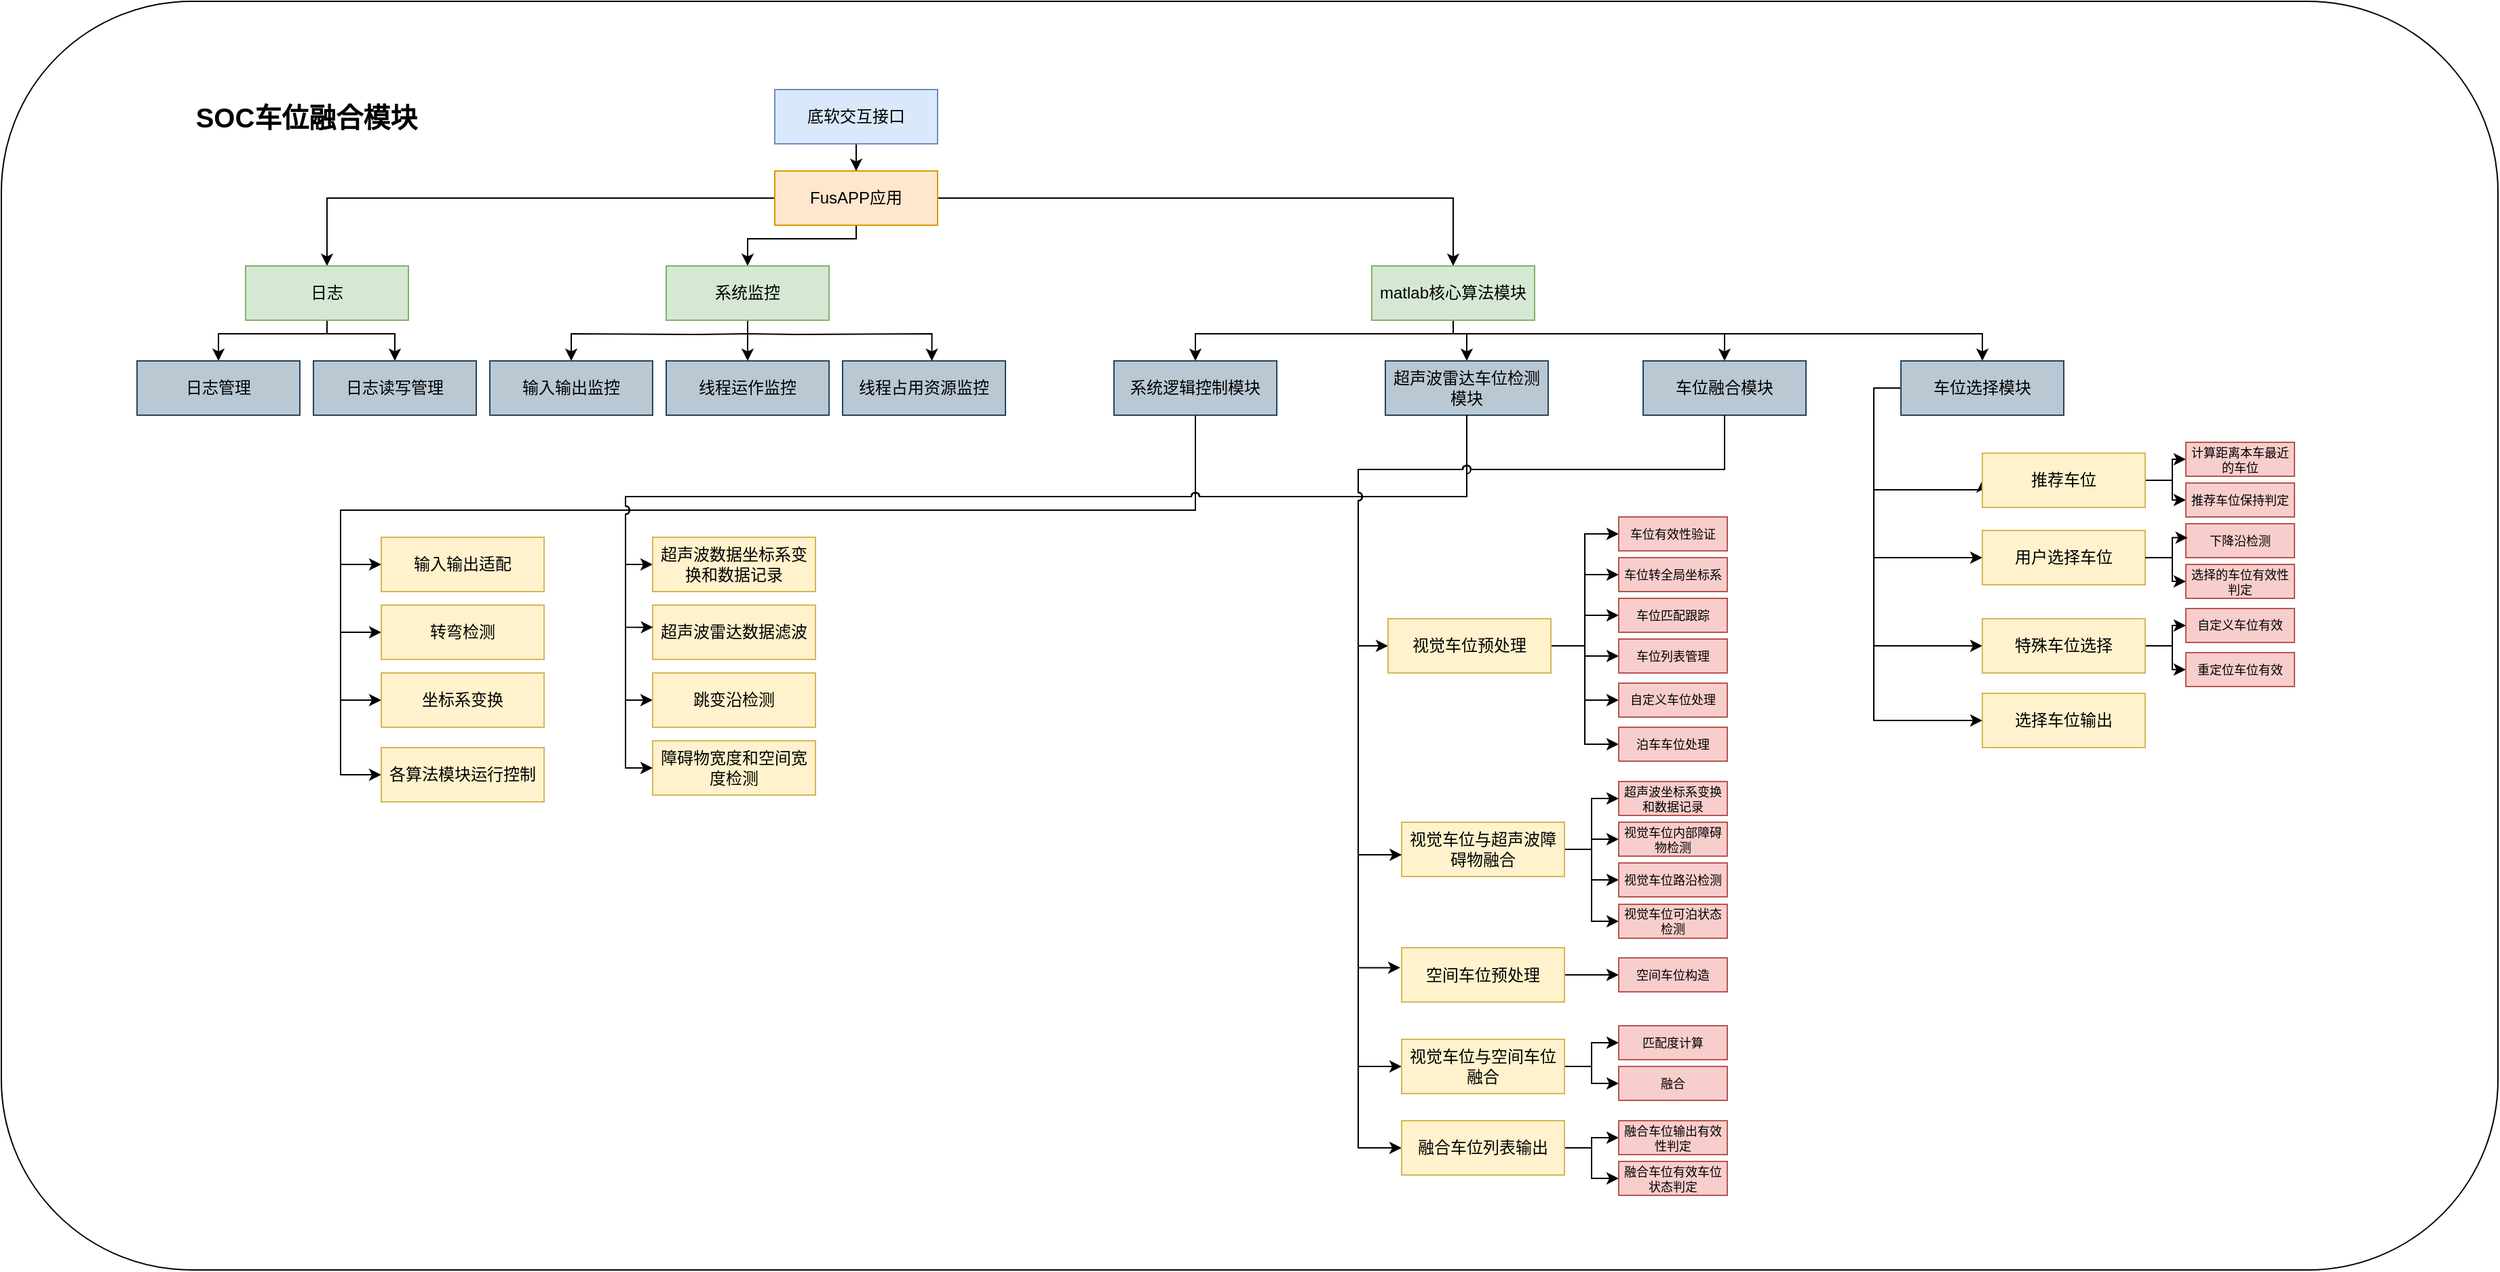 <mxfile version="22.1.17" type="github">
  <diagram name="第 1 页" id="v2VoE6i0zB2rasKz2DNC">
    <mxGraphModel dx="2193" dy="682" grid="1" gridSize="10" guides="1" tooltips="1" connect="1" arrows="1" fold="1" page="1" pageScale="1" pageWidth="827" pageHeight="1169" math="0" shadow="0">
      <root>
        <mxCell id="0" />
        <mxCell id="1" parent="0" />
        <mxCell id="D35mGMn1QWTD8DkZdU1f-2" value="" style="rounded=1;whiteSpace=wrap;html=1;" vertex="1" parent="1">
          <mxGeometry x="-200" y="55" width="1840" height="935" as="geometry" />
        </mxCell>
        <mxCell id="D35mGMn1QWTD8DkZdU1f-3" value="" style="edgeStyle=orthogonalEdgeStyle;rounded=0;orthogonalLoop=1;jettySize=auto;html=1;" edge="1" parent="1" source="D35mGMn1QWTD8DkZdU1f-4" target="D35mGMn1QWTD8DkZdU1f-8">
          <mxGeometry relative="1" as="geometry" />
        </mxCell>
        <mxCell id="D35mGMn1QWTD8DkZdU1f-4" value="底软交互接口" style="rounded=0;whiteSpace=wrap;html=1;fillColor=#dae8fc;strokeColor=#6c8ebf;" vertex="1" parent="1">
          <mxGeometry x="370" y="120" width="120" height="40" as="geometry" />
        </mxCell>
        <mxCell id="D35mGMn1QWTD8DkZdU1f-5" style="edgeStyle=orthogonalEdgeStyle;rounded=0;orthogonalLoop=1;jettySize=auto;html=1;entryX=0.5;entryY=0;entryDx=0;entryDy=0;" edge="1" parent="1" source="D35mGMn1QWTD8DkZdU1f-8" target="D35mGMn1QWTD8DkZdU1f-11">
          <mxGeometry relative="1" as="geometry" />
        </mxCell>
        <mxCell id="D35mGMn1QWTD8DkZdU1f-6" style="edgeStyle=orthogonalEdgeStyle;rounded=0;orthogonalLoop=1;jettySize=auto;html=1;" edge="1" parent="1" source="D35mGMn1QWTD8DkZdU1f-8" target="D35mGMn1QWTD8DkZdU1f-16">
          <mxGeometry relative="1" as="geometry" />
        </mxCell>
        <mxCell id="D35mGMn1QWTD8DkZdU1f-7" style="edgeStyle=orthogonalEdgeStyle;rounded=0;orthogonalLoop=1;jettySize=auto;html=1;" edge="1" parent="1" source="D35mGMn1QWTD8DkZdU1f-8" target="D35mGMn1QWTD8DkZdU1f-19">
          <mxGeometry relative="1" as="geometry">
            <Array as="points">
              <mxPoint x="430" y="230" />
              <mxPoint x="350" y="230" />
            </Array>
          </mxGeometry>
        </mxCell>
        <mxCell id="D35mGMn1QWTD8DkZdU1f-8" value="FusAPP应用" style="rounded=0;whiteSpace=wrap;html=1;fillColor=#ffe6cc;strokeColor=#d79b00;" vertex="1" parent="1">
          <mxGeometry x="370" y="180" width="120" height="40" as="geometry" />
        </mxCell>
        <mxCell id="D35mGMn1QWTD8DkZdU1f-9" style="edgeStyle=orthogonalEdgeStyle;rounded=0;orthogonalLoop=1;jettySize=auto;html=1;entryX=0.5;entryY=0;entryDx=0;entryDy=0;" edge="1" parent="1" source="D35mGMn1QWTD8DkZdU1f-11" target="D35mGMn1QWTD8DkZdU1f-24">
          <mxGeometry relative="1" as="geometry">
            <Array as="points">
              <mxPoint x="40" y="300" />
              <mxPoint x="-40" y="300" />
            </Array>
          </mxGeometry>
        </mxCell>
        <mxCell id="D35mGMn1QWTD8DkZdU1f-10" style="edgeStyle=orthogonalEdgeStyle;rounded=0;orthogonalLoop=1;jettySize=auto;html=1;" edge="1" parent="1" source="D35mGMn1QWTD8DkZdU1f-11" target="D35mGMn1QWTD8DkZdU1f-25">
          <mxGeometry relative="1" as="geometry">
            <Array as="points">
              <mxPoint x="40" y="300" />
              <mxPoint x="90" y="300" />
            </Array>
          </mxGeometry>
        </mxCell>
        <mxCell id="D35mGMn1QWTD8DkZdU1f-11" value="日志" style="rounded=0;whiteSpace=wrap;html=1;fillColor=#d5e8d4;strokeColor=#82b366;" vertex="1" parent="1">
          <mxGeometry x="-20" y="250" width="120" height="40" as="geometry" />
        </mxCell>
        <mxCell id="D35mGMn1QWTD8DkZdU1f-41" style="edgeStyle=orthogonalEdgeStyle;rounded=0;orthogonalLoop=1;jettySize=auto;html=1;entryX=0.5;entryY=0;entryDx=0;entryDy=0;" edge="1" parent="1" source="D35mGMn1QWTD8DkZdU1f-16" target="D35mGMn1QWTD8DkZdU1f-20">
          <mxGeometry relative="1" as="geometry">
            <Array as="points">
              <mxPoint x="870" y="300" />
              <mxPoint x="680" y="300" />
            </Array>
          </mxGeometry>
        </mxCell>
        <mxCell id="D35mGMn1QWTD8DkZdU1f-42" style="edgeStyle=orthogonalEdgeStyle;rounded=0;orthogonalLoop=1;jettySize=auto;html=1;entryX=0.5;entryY=0;entryDx=0;entryDy=0;" edge="1" parent="1" source="D35mGMn1QWTD8DkZdU1f-16" target="D35mGMn1QWTD8DkZdU1f-21">
          <mxGeometry relative="1" as="geometry">
            <Array as="points">
              <mxPoint x="870" y="300" />
              <mxPoint x="880" y="300" />
            </Array>
          </mxGeometry>
        </mxCell>
        <mxCell id="D35mGMn1QWTD8DkZdU1f-43" style="edgeStyle=orthogonalEdgeStyle;rounded=0;orthogonalLoop=1;jettySize=auto;html=1;entryX=0.5;entryY=0;entryDx=0;entryDy=0;" edge="1" parent="1" source="D35mGMn1QWTD8DkZdU1f-16" target="D35mGMn1QWTD8DkZdU1f-22">
          <mxGeometry relative="1" as="geometry">
            <Array as="points">
              <mxPoint x="870" y="300" />
              <mxPoint x="1070" y="300" />
            </Array>
          </mxGeometry>
        </mxCell>
        <mxCell id="D35mGMn1QWTD8DkZdU1f-44" style="edgeStyle=orthogonalEdgeStyle;rounded=0;orthogonalLoop=1;jettySize=auto;html=1;entryX=0.5;entryY=0;entryDx=0;entryDy=0;" edge="1" parent="1" source="D35mGMn1QWTD8DkZdU1f-16" target="D35mGMn1QWTD8DkZdU1f-23">
          <mxGeometry relative="1" as="geometry">
            <Array as="points">
              <mxPoint x="870" y="300" />
              <mxPoint x="1260" y="300" />
            </Array>
          </mxGeometry>
        </mxCell>
        <mxCell id="D35mGMn1QWTD8DkZdU1f-16" value="matlab核心算法模块" style="rounded=0;whiteSpace=wrap;html=1;fillColor=#d5e8d4;strokeColor=#82b366;" vertex="1" parent="1">
          <mxGeometry x="810" y="250" width="120" height="40" as="geometry" />
        </mxCell>
        <mxCell id="D35mGMn1QWTD8DkZdU1f-17" style="edgeStyle=orthogonalEdgeStyle;rounded=0;orthogonalLoop=1;jettySize=auto;html=1;entryX=0.5;entryY=0;entryDx=0;entryDy=0;" edge="1" parent="1" target="D35mGMn1QWTD8DkZdU1f-26">
          <mxGeometry relative="1" as="geometry">
            <mxPoint x="210" y="310" as="targetPoint" />
            <mxPoint x="350" y="300" as="sourcePoint" />
          </mxGeometry>
        </mxCell>
        <mxCell id="D35mGMn1QWTD8DkZdU1f-18" style="edgeStyle=orthogonalEdgeStyle;rounded=0;orthogonalLoop=1;jettySize=auto;html=1;entryX=0.5;entryY=0;entryDx=0;entryDy=0;" edge="1" parent="1" source="D35mGMn1QWTD8DkZdU1f-19" target="D35mGMn1QWTD8DkZdU1f-27">
          <mxGeometry relative="1" as="geometry" />
        </mxCell>
        <mxCell id="D35mGMn1QWTD8DkZdU1f-19" value="系统监控" style="rounded=0;whiteSpace=wrap;html=1;fillColor=#d5e8d4;strokeColor=#82b366;" vertex="1" parent="1">
          <mxGeometry x="290" y="250" width="120" height="40" as="geometry" />
        </mxCell>
        <mxCell id="D35mGMn1QWTD8DkZdU1f-62" style="edgeStyle=orthogonalEdgeStyle;rounded=0;orthogonalLoop=1;jettySize=auto;html=1;entryX=0;entryY=0.5;entryDx=0;entryDy=0;jumpStyle=arc;" edge="1" parent="1" source="D35mGMn1QWTD8DkZdU1f-20" target="D35mGMn1QWTD8DkZdU1f-61">
          <mxGeometry relative="1" as="geometry">
            <Array as="points">
              <mxPoint x="680" y="430" />
              <mxPoint x="50" y="430" />
              <mxPoint x="50" y="625" />
            </Array>
          </mxGeometry>
        </mxCell>
        <mxCell id="D35mGMn1QWTD8DkZdU1f-63" style="edgeStyle=orthogonalEdgeStyle;rounded=0;orthogonalLoop=1;jettySize=auto;html=1;entryX=0;entryY=0.5;entryDx=0;entryDy=0;jumpStyle=arc;" edge="1" parent="1" source="D35mGMn1QWTD8DkZdU1f-20" target="D35mGMn1QWTD8DkZdU1f-60">
          <mxGeometry relative="1" as="geometry">
            <Array as="points">
              <mxPoint x="680" y="430" />
              <mxPoint x="50" y="430" />
              <mxPoint x="50" y="570" />
            </Array>
          </mxGeometry>
        </mxCell>
        <mxCell id="D35mGMn1QWTD8DkZdU1f-64" style="edgeStyle=orthogonalEdgeStyle;rounded=0;orthogonalLoop=1;jettySize=auto;html=1;entryX=0;entryY=0.5;entryDx=0;entryDy=0;jumpStyle=arc;" edge="1" parent="1" source="D35mGMn1QWTD8DkZdU1f-20" target="D35mGMn1QWTD8DkZdU1f-57">
          <mxGeometry relative="1" as="geometry">
            <Array as="points">
              <mxPoint x="680" y="430" />
              <mxPoint x="50" y="430" />
              <mxPoint x="50" y="520" />
            </Array>
          </mxGeometry>
        </mxCell>
        <mxCell id="D35mGMn1QWTD8DkZdU1f-65" style="edgeStyle=orthogonalEdgeStyle;rounded=0;orthogonalLoop=1;jettySize=auto;html=1;entryX=0;entryY=0.5;entryDx=0;entryDy=0;jumpStyle=arc;" edge="1" parent="1" source="D35mGMn1QWTD8DkZdU1f-20" target="D35mGMn1QWTD8DkZdU1f-58">
          <mxGeometry relative="1" as="geometry">
            <Array as="points">
              <mxPoint x="680" y="430" />
              <mxPoint x="50" y="430" />
              <mxPoint x="50" y="470" />
            </Array>
          </mxGeometry>
        </mxCell>
        <mxCell id="D35mGMn1QWTD8DkZdU1f-20" value="系统逻辑控制模块" style="rounded=0;whiteSpace=wrap;html=1;fillColor=#bac8d3;strokeColor=#23445d;" vertex="1" parent="1">
          <mxGeometry x="620" y="320" width="120" height="40" as="geometry" />
        </mxCell>
        <mxCell id="D35mGMn1QWTD8DkZdU1f-72" style="edgeStyle=orthogonalEdgeStyle;rounded=0;orthogonalLoop=1;jettySize=auto;html=1;entryX=0;entryY=0.5;entryDx=0;entryDy=0;jumpStyle=arc;" edge="1" parent="1" source="D35mGMn1QWTD8DkZdU1f-21" target="D35mGMn1QWTD8DkZdU1f-66">
          <mxGeometry relative="1" as="geometry">
            <Array as="points">
              <mxPoint x="880" y="420" />
              <mxPoint x="260" y="420" />
              <mxPoint x="260" y="470" />
            </Array>
          </mxGeometry>
        </mxCell>
        <mxCell id="D35mGMn1QWTD8DkZdU1f-74" style="edgeStyle=orthogonalEdgeStyle;rounded=0;orthogonalLoop=1;jettySize=auto;html=1;entryX=0;entryY=0.5;entryDx=0;entryDy=0;jumpStyle=arc;" edge="1" parent="1" source="D35mGMn1QWTD8DkZdU1f-21" target="D35mGMn1QWTD8DkZdU1f-68">
          <mxGeometry relative="1" as="geometry">
            <Array as="points">
              <mxPoint x="880" y="420" />
              <mxPoint x="260" y="420" />
              <mxPoint x="260" y="570" />
            </Array>
          </mxGeometry>
        </mxCell>
        <mxCell id="D35mGMn1QWTD8DkZdU1f-75" style="edgeStyle=orthogonalEdgeStyle;rounded=0;orthogonalLoop=1;jettySize=auto;html=1;entryX=0;entryY=0.5;entryDx=0;entryDy=0;jumpStyle=arc;" edge="1" parent="1" source="D35mGMn1QWTD8DkZdU1f-21" target="D35mGMn1QWTD8DkZdU1f-70">
          <mxGeometry relative="1" as="geometry">
            <Array as="points">
              <mxPoint x="880" y="420" />
              <mxPoint x="260" y="420" />
              <mxPoint x="260" y="620" />
            </Array>
          </mxGeometry>
        </mxCell>
        <mxCell id="D35mGMn1QWTD8DkZdU1f-21" value="超声波雷达车位检测模块" style="rounded=0;whiteSpace=wrap;html=1;fillColor=#bac8d3;strokeColor=#23445d;" vertex="1" parent="1">
          <mxGeometry x="820" y="320" width="120" height="40" as="geometry" />
        </mxCell>
        <mxCell id="D35mGMn1QWTD8DkZdU1f-49" style="edgeStyle=orthogonalEdgeStyle;rounded=0;orthogonalLoop=1;jettySize=auto;html=1;entryX=0;entryY=0.5;entryDx=0;entryDy=0;jumpStyle=arc;" edge="1" parent="1" source="D35mGMn1QWTD8DkZdU1f-22" target="D35mGMn1QWTD8DkZdU1f-45">
          <mxGeometry relative="1" as="geometry">
            <Array as="points">
              <mxPoint x="1070" y="400" />
              <mxPoint x="800" y="400" />
              <mxPoint x="800" y="530" />
            </Array>
          </mxGeometry>
        </mxCell>
        <mxCell id="D35mGMn1QWTD8DkZdU1f-51" style="edgeStyle=orthogonalEdgeStyle;rounded=0;orthogonalLoop=1;jettySize=auto;html=1;entryX=0;entryY=0.5;entryDx=0;entryDy=0;jumpStyle=arc;" edge="1" parent="1" source="D35mGMn1QWTD8DkZdU1f-22" target="D35mGMn1QWTD8DkZdU1f-47">
          <mxGeometry relative="1" as="geometry">
            <Array as="points">
              <mxPoint x="1070" y="400" />
              <mxPoint x="800" y="400" />
              <mxPoint x="800" y="840" />
            </Array>
          </mxGeometry>
        </mxCell>
        <mxCell id="D35mGMn1QWTD8DkZdU1f-52" style="edgeStyle=orthogonalEdgeStyle;rounded=0;orthogonalLoop=1;jettySize=auto;html=1;entryX=0;entryY=0.5;entryDx=0;entryDy=0;jumpStyle=arc;" edge="1" parent="1" source="D35mGMn1QWTD8DkZdU1f-22" target="D35mGMn1QWTD8DkZdU1f-48">
          <mxGeometry relative="1" as="geometry">
            <Array as="points">
              <mxPoint x="1070" y="400" />
              <mxPoint x="800" y="400" />
              <mxPoint x="800" y="900" />
            </Array>
          </mxGeometry>
        </mxCell>
        <mxCell id="D35mGMn1QWTD8DkZdU1f-71" style="edgeStyle=orthogonalEdgeStyle;rounded=0;orthogonalLoop=1;jettySize=auto;html=1;entryX=-0.008;entryY=0.368;entryDx=0;entryDy=0;jumpStyle=arc;entryPerimeter=0;" edge="1" parent="1" source="D35mGMn1QWTD8DkZdU1f-22" target="D35mGMn1QWTD8DkZdU1f-69">
          <mxGeometry relative="1" as="geometry">
            <Array as="points">
              <mxPoint x="1070" y="400" />
              <mxPoint x="800" y="400" />
              <mxPoint x="800" y="767" />
            </Array>
          </mxGeometry>
        </mxCell>
        <mxCell id="D35mGMn1QWTD8DkZdU1f-22" value="车位融合模块" style="rounded=0;whiteSpace=wrap;html=1;fillColor=#bac8d3;strokeColor=#23445d;" vertex="1" parent="1">
          <mxGeometry x="1010" y="320" width="120" height="40" as="geometry" />
        </mxCell>
        <mxCell id="D35mGMn1QWTD8DkZdU1f-53" style="edgeStyle=orthogonalEdgeStyle;rounded=0;orthogonalLoop=1;jettySize=auto;html=1;entryX=0;entryY=0.5;entryDx=0;entryDy=0;" edge="1" parent="1" source="D35mGMn1QWTD8DkZdU1f-23" target="D35mGMn1QWTD8DkZdU1f-32">
          <mxGeometry relative="1" as="geometry">
            <Array as="points">
              <mxPoint x="1180" y="340" />
              <mxPoint x="1180" y="415" />
            </Array>
          </mxGeometry>
        </mxCell>
        <mxCell id="D35mGMn1QWTD8DkZdU1f-54" style="edgeStyle=orthogonalEdgeStyle;rounded=0;orthogonalLoop=1;jettySize=auto;html=1;entryX=0;entryY=0.5;entryDx=0;entryDy=0;" edge="1" parent="1" source="D35mGMn1QWTD8DkZdU1f-23" target="D35mGMn1QWTD8DkZdU1f-34">
          <mxGeometry relative="1" as="geometry">
            <Array as="points">
              <mxPoint x="1180" y="340" />
              <mxPoint x="1180" y="465" />
            </Array>
          </mxGeometry>
        </mxCell>
        <mxCell id="D35mGMn1QWTD8DkZdU1f-55" style="edgeStyle=orthogonalEdgeStyle;rounded=0;orthogonalLoop=1;jettySize=auto;html=1;entryX=0;entryY=0.5;entryDx=0;entryDy=0;" edge="1" parent="1" source="D35mGMn1QWTD8DkZdU1f-23" target="D35mGMn1QWTD8DkZdU1f-35">
          <mxGeometry relative="1" as="geometry">
            <Array as="points">
              <mxPoint x="1180" y="340" />
              <mxPoint x="1180" y="530" />
            </Array>
          </mxGeometry>
        </mxCell>
        <mxCell id="D35mGMn1QWTD8DkZdU1f-56" style="edgeStyle=orthogonalEdgeStyle;rounded=0;orthogonalLoop=1;jettySize=auto;html=1;entryX=0;entryY=0.5;entryDx=0;entryDy=0;" edge="1" parent="1" target="D35mGMn1QWTD8DkZdU1f-36">
          <mxGeometry relative="1" as="geometry">
            <mxPoint x="1200" y="340.0" as="sourcePoint" />
            <mxPoint x="1160" y="545.0" as="targetPoint" />
            <Array as="points">
              <mxPoint x="1180" y="340" />
              <mxPoint x="1180" y="585" />
            </Array>
          </mxGeometry>
        </mxCell>
        <mxCell id="D35mGMn1QWTD8DkZdU1f-23" value="车位选择模块" style="rounded=0;whiteSpace=wrap;html=1;fillColor=#bac8d3;strokeColor=#23445d;" vertex="1" parent="1">
          <mxGeometry x="1200" y="320" width="120" height="40" as="geometry" />
        </mxCell>
        <mxCell id="D35mGMn1QWTD8DkZdU1f-24" value="日志管理" style="rounded=0;whiteSpace=wrap;html=1;fillColor=#bac8d3;strokeColor=#23445d;" vertex="1" parent="1">
          <mxGeometry x="-100" y="320" width="120" height="40" as="geometry" />
        </mxCell>
        <mxCell id="D35mGMn1QWTD8DkZdU1f-25" value="日志读写管理" style="rounded=0;whiteSpace=wrap;html=1;fillColor=#bac8d3;strokeColor=#23445d;" vertex="1" parent="1">
          <mxGeometry x="30" y="320" width="120" height="40" as="geometry" />
        </mxCell>
        <mxCell id="D35mGMn1QWTD8DkZdU1f-26" value="输入输出监控" style="rounded=0;whiteSpace=wrap;html=1;fillColor=#bac8d3;strokeColor=#23445d;" vertex="1" parent="1">
          <mxGeometry x="160" y="320" width="120" height="40" as="geometry" />
        </mxCell>
        <mxCell id="D35mGMn1QWTD8DkZdU1f-27" value="线程运作监控" style="rounded=0;whiteSpace=wrap;html=1;fillColor=#bac8d3;strokeColor=#23445d;" vertex="1" parent="1">
          <mxGeometry x="290" y="320" width="120" height="40" as="geometry" />
        </mxCell>
        <mxCell id="D35mGMn1QWTD8DkZdU1f-28" value="线程占用资源监控" style="rounded=0;whiteSpace=wrap;html=1;fillColor=#bac8d3;strokeColor=#23445d;" vertex="1" parent="1">
          <mxGeometry x="420" y="320" width="120" height="40" as="geometry" />
        </mxCell>
        <mxCell id="D35mGMn1QWTD8DkZdU1f-29" style="edgeStyle=orthogonalEdgeStyle;rounded=0;orthogonalLoop=1;jettySize=auto;html=1;entryX=0.548;entryY=-0.001;entryDx=0;entryDy=0;entryPerimeter=0;" edge="1" parent="1" target="D35mGMn1QWTD8DkZdU1f-28">
          <mxGeometry relative="1" as="geometry">
            <mxPoint x="350" y="300" as="sourcePoint" />
          </mxGeometry>
        </mxCell>
        <mxCell id="D35mGMn1QWTD8DkZdU1f-31" value="&lt;span style=&quot;font-size: 20px;&quot;&gt;&lt;font style=&quot;font-size: 20px;&quot;&gt;SOC车位融合模块&lt;/font&gt;&lt;/span&gt;" style="text;html=1;strokeColor=none;fillColor=none;align=center;verticalAlign=middle;whiteSpace=wrap;rounded=0;fontStyle=1;fontSize=20;" vertex="1" parent="1">
          <mxGeometry x="-80" y="125" width="210" height="30" as="geometry" />
        </mxCell>
        <mxCell id="D35mGMn1QWTD8DkZdU1f-124" style="edgeStyle=orthogonalEdgeStyle;rounded=0;orthogonalLoop=1;jettySize=auto;html=1;entryX=0;entryY=0.5;entryDx=0;entryDy=0;" edge="1" parent="1" source="D35mGMn1QWTD8DkZdU1f-32" target="D35mGMn1QWTD8DkZdU1f-122">
          <mxGeometry relative="1" as="geometry" />
        </mxCell>
        <mxCell id="D35mGMn1QWTD8DkZdU1f-125" style="edgeStyle=orthogonalEdgeStyle;rounded=0;orthogonalLoop=1;jettySize=auto;html=1;entryX=0;entryY=0.5;entryDx=0;entryDy=0;" edge="1" parent="1" source="D35mGMn1QWTD8DkZdU1f-32" target="D35mGMn1QWTD8DkZdU1f-123">
          <mxGeometry relative="1" as="geometry" />
        </mxCell>
        <mxCell id="D35mGMn1QWTD8DkZdU1f-32" value="推荐车位" style="rounded=0;whiteSpace=wrap;html=1;fillColor=#fff2cc;strokeColor=#d6b656;" vertex="1" parent="1">
          <mxGeometry x="1260" y="388" width="120" height="40" as="geometry" />
        </mxCell>
        <mxCell id="D35mGMn1QWTD8DkZdU1f-121" style="edgeStyle=orthogonalEdgeStyle;rounded=0;orthogonalLoop=1;jettySize=auto;html=1;entryX=0;entryY=0.5;entryDx=0;entryDy=0;jumpStyle=arc;" edge="1" parent="1" source="D35mGMn1QWTD8DkZdU1f-34" target="D35mGMn1QWTD8DkZdU1f-118">
          <mxGeometry relative="1" as="geometry" />
        </mxCell>
        <mxCell id="D35mGMn1QWTD8DkZdU1f-34" value="用户选择车位" style="rounded=0;whiteSpace=wrap;html=1;fillColor=#fff2cc;strokeColor=#d6b656;" vertex="1" parent="1">
          <mxGeometry x="1260" y="445" width="120" height="40" as="geometry" />
        </mxCell>
        <mxCell id="D35mGMn1QWTD8DkZdU1f-129" style="edgeStyle=orthogonalEdgeStyle;rounded=0;orthogonalLoop=1;jettySize=auto;html=1;entryX=0;entryY=0.5;entryDx=0;entryDy=0;" edge="1" parent="1" source="D35mGMn1QWTD8DkZdU1f-35" target="D35mGMn1QWTD8DkZdU1f-126">
          <mxGeometry relative="1" as="geometry" />
        </mxCell>
        <mxCell id="D35mGMn1QWTD8DkZdU1f-130" style="edgeStyle=orthogonalEdgeStyle;rounded=0;orthogonalLoop=1;jettySize=auto;html=1;entryX=0;entryY=0.5;entryDx=0;entryDy=0;" edge="1" parent="1" source="D35mGMn1QWTD8DkZdU1f-35" target="D35mGMn1QWTD8DkZdU1f-128">
          <mxGeometry relative="1" as="geometry" />
        </mxCell>
        <mxCell id="D35mGMn1QWTD8DkZdU1f-35" value="特殊车位选择" style="rounded=0;whiteSpace=wrap;html=1;fillColor=#fff2cc;strokeColor=#d6b656;" vertex="1" parent="1">
          <mxGeometry x="1260" y="510" width="120" height="40" as="geometry" />
        </mxCell>
        <mxCell id="D35mGMn1QWTD8DkZdU1f-36" value="选择车位输出" style="rounded=0;whiteSpace=wrap;html=1;fillColor=#fff2cc;strokeColor=#d6b656;" vertex="1" parent="1">
          <mxGeometry x="1260" y="565" width="120" height="40" as="geometry" />
        </mxCell>
        <mxCell id="D35mGMn1QWTD8DkZdU1f-92" style="edgeStyle=orthogonalEdgeStyle;rounded=0;orthogonalLoop=1;jettySize=auto;html=1;entryX=0;entryY=0.5;entryDx=0;entryDy=0;jumpStyle=arc;" edge="1" parent="1" source="D35mGMn1QWTD8DkZdU1f-45" target="D35mGMn1QWTD8DkZdU1f-76">
          <mxGeometry relative="1" as="geometry" />
        </mxCell>
        <mxCell id="D35mGMn1QWTD8DkZdU1f-93" style="edgeStyle=orthogonalEdgeStyle;rounded=0;orthogonalLoop=1;jettySize=auto;html=1;entryX=0;entryY=0.5;entryDx=0;entryDy=0;jumpStyle=arc;" edge="1" parent="1" source="D35mGMn1QWTD8DkZdU1f-45" target="D35mGMn1QWTD8DkZdU1f-88">
          <mxGeometry relative="1" as="geometry" />
        </mxCell>
        <mxCell id="D35mGMn1QWTD8DkZdU1f-94" style="edgeStyle=orthogonalEdgeStyle;rounded=0;orthogonalLoop=1;jettySize=auto;html=1;entryX=0;entryY=0.5;entryDx=0;entryDy=0;jumpStyle=arc;" edge="1" parent="1" source="D35mGMn1QWTD8DkZdU1f-45" target="D35mGMn1QWTD8DkZdU1f-90">
          <mxGeometry relative="1" as="geometry" />
        </mxCell>
        <mxCell id="D35mGMn1QWTD8DkZdU1f-95" style="edgeStyle=orthogonalEdgeStyle;rounded=0;orthogonalLoop=1;jettySize=auto;html=1;entryX=0;entryY=0.5;entryDx=0;entryDy=0;jumpStyle=arc;" edge="1" parent="1" source="D35mGMn1QWTD8DkZdU1f-45" target="D35mGMn1QWTD8DkZdU1f-85">
          <mxGeometry relative="1" as="geometry" />
        </mxCell>
        <mxCell id="D35mGMn1QWTD8DkZdU1f-96" style="edgeStyle=orthogonalEdgeStyle;rounded=0;orthogonalLoop=1;jettySize=auto;html=1;entryX=0;entryY=0.5;entryDx=0;entryDy=0;jumpStyle=arc;" edge="1" parent="1" source="D35mGMn1QWTD8DkZdU1f-45" target="D35mGMn1QWTD8DkZdU1f-82">
          <mxGeometry relative="1" as="geometry" />
        </mxCell>
        <mxCell id="D35mGMn1QWTD8DkZdU1f-97" style="edgeStyle=orthogonalEdgeStyle;rounded=0;orthogonalLoop=1;jettySize=auto;html=1;entryX=0;entryY=0.5;entryDx=0;entryDy=0;jumpStyle=arc;" edge="1" parent="1" source="D35mGMn1QWTD8DkZdU1f-45" target="D35mGMn1QWTD8DkZdU1f-84">
          <mxGeometry relative="1" as="geometry" />
        </mxCell>
        <mxCell id="D35mGMn1QWTD8DkZdU1f-45" value="视觉车位预处理" style="rounded=0;whiteSpace=wrap;html=1;fillColor=#fff2cc;strokeColor=#d6b656;" vertex="1" parent="1">
          <mxGeometry x="822" y="510" width="120" height="40" as="geometry" />
        </mxCell>
        <mxCell id="D35mGMn1QWTD8DkZdU1f-102" style="edgeStyle=orthogonalEdgeStyle;rounded=0;orthogonalLoop=1;jettySize=auto;html=1;entryX=0;entryY=0.5;entryDx=0;entryDy=0;jumpStyle=arc;" edge="1" parent="1" source="D35mGMn1QWTD8DkZdU1f-46" target="D35mGMn1QWTD8DkZdU1f-98">
          <mxGeometry relative="1" as="geometry" />
        </mxCell>
        <mxCell id="D35mGMn1QWTD8DkZdU1f-103" style="edgeStyle=orthogonalEdgeStyle;rounded=0;orthogonalLoop=1;jettySize=auto;html=1;entryX=0;entryY=0.5;entryDx=0;entryDy=0;jumpStyle=arc;" edge="1" parent="1" source="D35mGMn1QWTD8DkZdU1f-46" target="D35mGMn1QWTD8DkZdU1f-99">
          <mxGeometry relative="1" as="geometry" />
        </mxCell>
        <mxCell id="D35mGMn1QWTD8DkZdU1f-104" style="edgeStyle=orthogonalEdgeStyle;rounded=0;orthogonalLoop=1;jettySize=auto;html=1;entryX=0;entryY=0.5;entryDx=0;entryDy=0;jumpStyle=arc;" edge="1" parent="1" source="D35mGMn1QWTD8DkZdU1f-46" target="D35mGMn1QWTD8DkZdU1f-100">
          <mxGeometry relative="1" as="geometry" />
        </mxCell>
        <mxCell id="D35mGMn1QWTD8DkZdU1f-105" style="edgeStyle=orthogonalEdgeStyle;rounded=0;orthogonalLoop=1;jettySize=auto;html=1;entryX=0;entryY=0.5;entryDx=0;entryDy=0;jumpStyle=arc;" edge="1" parent="1" source="D35mGMn1QWTD8DkZdU1f-46" target="D35mGMn1QWTD8DkZdU1f-101">
          <mxGeometry relative="1" as="geometry" />
        </mxCell>
        <mxCell id="D35mGMn1QWTD8DkZdU1f-46" value="视觉车位与超声波障碍物融合" style="rounded=0;whiteSpace=wrap;html=1;fillColor=#fff2cc;strokeColor=#d6b656;" vertex="1" parent="1">
          <mxGeometry x="832" y="660" width="120" height="40" as="geometry" />
        </mxCell>
        <mxCell id="D35mGMn1QWTD8DkZdU1f-115" style="edgeStyle=orthogonalEdgeStyle;rounded=0;orthogonalLoop=1;jettySize=auto;html=1;entryX=0;entryY=0.5;entryDx=0;entryDy=0;" edge="1" parent="1" source="D35mGMn1QWTD8DkZdU1f-47" target="D35mGMn1QWTD8DkZdU1f-109">
          <mxGeometry relative="1" as="geometry" />
        </mxCell>
        <mxCell id="D35mGMn1QWTD8DkZdU1f-116" style="edgeStyle=orthogonalEdgeStyle;rounded=0;orthogonalLoop=1;jettySize=auto;html=1;entryX=0;entryY=0.5;entryDx=0;entryDy=0;" edge="1" parent="1" source="D35mGMn1QWTD8DkZdU1f-47" target="D35mGMn1QWTD8DkZdU1f-110">
          <mxGeometry relative="1" as="geometry" />
        </mxCell>
        <mxCell id="D35mGMn1QWTD8DkZdU1f-47" value="视觉车位与空间车位融合" style="rounded=0;whiteSpace=wrap;html=1;fillColor=#fff2cc;strokeColor=#d6b656;" vertex="1" parent="1">
          <mxGeometry x="832" y="820" width="120" height="40" as="geometry" />
        </mxCell>
        <mxCell id="D35mGMn1QWTD8DkZdU1f-113" style="edgeStyle=orthogonalEdgeStyle;rounded=0;orthogonalLoop=1;jettySize=auto;html=1;entryX=0;entryY=0.5;entryDx=0;entryDy=0;" edge="1" parent="1" source="D35mGMn1QWTD8DkZdU1f-48" target="D35mGMn1QWTD8DkZdU1f-111">
          <mxGeometry relative="1" as="geometry" />
        </mxCell>
        <mxCell id="D35mGMn1QWTD8DkZdU1f-114" style="edgeStyle=orthogonalEdgeStyle;rounded=0;orthogonalLoop=1;jettySize=auto;html=1;entryX=0;entryY=0.5;entryDx=0;entryDy=0;" edge="1" parent="1" source="D35mGMn1QWTD8DkZdU1f-48" target="D35mGMn1QWTD8DkZdU1f-112">
          <mxGeometry relative="1" as="geometry" />
        </mxCell>
        <mxCell id="D35mGMn1QWTD8DkZdU1f-48" value="融合车位列表输出" style="rounded=0;whiteSpace=wrap;html=1;fillColor=#fff2cc;strokeColor=#d6b656;" vertex="1" parent="1">
          <mxGeometry x="832" y="880" width="120" height="40" as="geometry" />
        </mxCell>
        <mxCell id="D35mGMn1QWTD8DkZdU1f-50" style="edgeStyle=orthogonalEdgeStyle;rounded=0;orthogonalLoop=1;jettySize=auto;html=1;entryX=0.001;entryY=0.601;entryDx=0;entryDy=0;entryPerimeter=0;exitX=0.5;exitY=1;exitDx=0;exitDy=0;jumpStyle=arc;" edge="1" parent="1" source="D35mGMn1QWTD8DkZdU1f-22" target="D35mGMn1QWTD8DkZdU1f-46">
          <mxGeometry relative="1" as="geometry">
            <Array as="points">
              <mxPoint x="1070" y="400" />
              <mxPoint x="800" y="400" />
              <mxPoint x="800" y="684" />
            </Array>
          </mxGeometry>
        </mxCell>
        <mxCell id="D35mGMn1QWTD8DkZdU1f-57" value="转弯检测" style="rounded=0;whiteSpace=wrap;html=1;fillColor=#fff2cc;strokeColor=#d6b656;" vertex="1" parent="1">
          <mxGeometry x="80" y="500" width="120" height="40" as="geometry" />
        </mxCell>
        <mxCell id="D35mGMn1QWTD8DkZdU1f-58" value="输入输出适配" style="rounded=0;whiteSpace=wrap;html=1;fillColor=#fff2cc;strokeColor=#d6b656;" vertex="1" parent="1">
          <mxGeometry x="80" y="450" width="120" height="40" as="geometry" />
        </mxCell>
        <mxCell id="D35mGMn1QWTD8DkZdU1f-60" value="坐标系变换" style="rounded=0;whiteSpace=wrap;html=1;fillColor=#fff2cc;strokeColor=#d6b656;" vertex="1" parent="1">
          <mxGeometry x="80" y="550" width="120" height="40" as="geometry" />
        </mxCell>
        <mxCell id="D35mGMn1QWTD8DkZdU1f-61" value="各算法模块运行控制" style="rounded=0;whiteSpace=wrap;html=1;fillColor=#fff2cc;strokeColor=#d6b656;" vertex="1" parent="1">
          <mxGeometry x="80" y="605" width="120" height="40" as="geometry" />
        </mxCell>
        <mxCell id="D35mGMn1QWTD8DkZdU1f-66" value="超声波数据坐标系变换和数据记录" style="rounded=0;whiteSpace=wrap;html=1;fillColor=#fff2cc;strokeColor=#d6b656;" vertex="1" parent="1">
          <mxGeometry x="280" y="450" width="120" height="40" as="geometry" />
        </mxCell>
        <mxCell id="D35mGMn1QWTD8DkZdU1f-67" value="超声波雷达数据滤波" style="rounded=0;whiteSpace=wrap;html=1;fillColor=#fff2cc;strokeColor=#d6b656;" vertex="1" parent="1">
          <mxGeometry x="280" y="500" width="120" height="40" as="geometry" />
        </mxCell>
        <mxCell id="D35mGMn1QWTD8DkZdU1f-68" value="跳变沿检测" style="rounded=0;whiteSpace=wrap;html=1;fillColor=#fff2cc;strokeColor=#d6b656;" vertex="1" parent="1">
          <mxGeometry x="280" y="550" width="120" height="40" as="geometry" />
        </mxCell>
        <mxCell id="D35mGMn1QWTD8DkZdU1f-108" style="edgeStyle=orthogonalEdgeStyle;rounded=0;orthogonalLoop=1;jettySize=auto;html=1;entryX=0;entryY=0.5;entryDx=0;entryDy=0;" edge="1" parent="1" source="D35mGMn1QWTD8DkZdU1f-69" target="D35mGMn1QWTD8DkZdU1f-106">
          <mxGeometry relative="1" as="geometry" />
        </mxCell>
        <mxCell id="D35mGMn1QWTD8DkZdU1f-69" value="空间车位预处理" style="rounded=0;whiteSpace=wrap;html=1;fillColor=#fff2cc;strokeColor=#d6b656;" vertex="1" parent="1">
          <mxGeometry x="832" y="752.5" width="120" height="40" as="geometry" />
        </mxCell>
        <mxCell id="D35mGMn1QWTD8DkZdU1f-70" value="障碍物宽度和空间宽度检测" style="rounded=0;whiteSpace=wrap;html=1;fillColor=#fff2cc;strokeColor=#d6b656;" vertex="1" parent="1">
          <mxGeometry x="280" y="600" width="120" height="40" as="geometry" />
        </mxCell>
        <mxCell id="D35mGMn1QWTD8DkZdU1f-73" style="edgeStyle=orthogonalEdgeStyle;rounded=0;orthogonalLoop=1;jettySize=auto;html=1;entryX=0.003;entryY=0.408;entryDx=0;entryDy=0;entryPerimeter=0;jumpStyle=arc;" edge="1" parent="1" source="D35mGMn1QWTD8DkZdU1f-21" target="D35mGMn1QWTD8DkZdU1f-67">
          <mxGeometry relative="1" as="geometry">
            <Array as="points">
              <mxPoint x="880" y="420" />
              <mxPoint x="260" y="420" />
              <mxPoint x="260" y="516" />
            </Array>
          </mxGeometry>
        </mxCell>
        <mxCell id="D35mGMn1QWTD8DkZdU1f-76" value="车位有效性验证" style="rounded=0;whiteSpace=wrap;html=1;fillColor=#f8cecc;strokeColor=#b85450;fontSize=9;" vertex="1" parent="1">
          <mxGeometry x="992" y="435" width="80" height="25" as="geometry" />
        </mxCell>
        <mxCell id="D35mGMn1QWTD8DkZdU1f-82" value="车位匹配跟踪" style="rounded=0;whiteSpace=wrap;html=1;fillColor=#f8cecc;strokeColor=#b85450;fontSize=9;" vertex="1" parent="1">
          <mxGeometry x="992" y="495" width="80" height="25" as="geometry" />
        </mxCell>
        <mxCell id="D35mGMn1QWTD8DkZdU1f-84" value="车位转全局坐标系" style="rounded=0;whiteSpace=wrap;html=1;fillColor=#f8cecc;strokeColor=#b85450;fontSize=9;" vertex="1" parent="1">
          <mxGeometry x="992" y="465" width="80" height="25" as="geometry" />
        </mxCell>
        <mxCell id="D35mGMn1QWTD8DkZdU1f-85" value="车位列表管理" style="rounded=0;whiteSpace=wrap;html=1;fillColor=#f8cecc;strokeColor=#b85450;fontSize=9;" vertex="1" parent="1">
          <mxGeometry x="992" y="525" width="80" height="25" as="geometry" />
        </mxCell>
        <mxCell id="D35mGMn1QWTD8DkZdU1f-88" value="泊车车位处理" style="rounded=0;whiteSpace=wrap;html=1;fillColor=#f8cecc;strokeColor=#b85450;fontSize=9;" vertex="1" parent="1">
          <mxGeometry x="992" y="590" width="80" height="25" as="geometry" />
        </mxCell>
        <mxCell id="D35mGMn1QWTD8DkZdU1f-90" value="自定义车位处理" style="rounded=0;whiteSpace=wrap;html=1;fillColor=#f8cecc;strokeColor=#b85450;fontSize=9;" vertex="1" parent="1">
          <mxGeometry x="992" y="557.5" width="80" height="25" as="geometry" />
        </mxCell>
        <mxCell id="D35mGMn1QWTD8DkZdU1f-98" value="超声波坐标系变换和数据记录" style="rounded=0;whiteSpace=wrap;html=1;fillColor=#f8cecc;strokeColor=#b85450;fontSize=9;" vertex="1" parent="1">
          <mxGeometry x="992" y="630" width="80" height="25" as="geometry" />
        </mxCell>
        <mxCell id="D35mGMn1QWTD8DkZdU1f-99" value="视觉车位内部障碍物检测" style="rounded=0;whiteSpace=wrap;html=1;fillColor=#f8cecc;strokeColor=#b85450;fontSize=9;" vertex="1" parent="1">
          <mxGeometry x="992" y="660" width="80" height="25" as="geometry" />
        </mxCell>
        <mxCell id="D35mGMn1QWTD8DkZdU1f-100" value="视觉车位路沿检测" style="rounded=0;whiteSpace=wrap;html=1;fillColor=#f8cecc;strokeColor=#b85450;fontSize=9;" vertex="1" parent="1">
          <mxGeometry x="992" y="690" width="80" height="25" as="geometry" />
        </mxCell>
        <mxCell id="D35mGMn1QWTD8DkZdU1f-101" value="视觉车位可泊状态检测" style="rounded=0;whiteSpace=wrap;html=1;fillColor=#f8cecc;strokeColor=#b85450;fontSize=9;" vertex="1" parent="1">
          <mxGeometry x="992" y="720.5" width="80" height="25" as="geometry" />
        </mxCell>
        <mxCell id="D35mGMn1QWTD8DkZdU1f-106" value="空间车位构造" style="rounded=0;whiteSpace=wrap;html=1;fillColor=#f8cecc;strokeColor=#b85450;fontSize=9;" vertex="1" parent="1">
          <mxGeometry x="992" y="760" width="80" height="25" as="geometry" />
        </mxCell>
        <mxCell id="D35mGMn1QWTD8DkZdU1f-109" value="匹配度计算" style="rounded=0;whiteSpace=wrap;html=1;fillColor=#f8cecc;strokeColor=#b85450;fontSize=9;" vertex="1" parent="1">
          <mxGeometry x="992" y="810" width="80" height="25" as="geometry" />
        </mxCell>
        <mxCell id="D35mGMn1QWTD8DkZdU1f-110" value="融合" style="rounded=0;whiteSpace=wrap;html=1;fillColor=#f8cecc;strokeColor=#b85450;fontSize=9;" vertex="1" parent="1">
          <mxGeometry x="992" y="840" width="80" height="25" as="geometry" />
        </mxCell>
        <mxCell id="D35mGMn1QWTD8DkZdU1f-111" value="融合车位输出有效性判定" style="rounded=0;whiteSpace=wrap;html=1;fillColor=#f8cecc;strokeColor=#b85450;fontSize=9;" vertex="1" parent="1">
          <mxGeometry x="992" y="880" width="80" height="25" as="geometry" />
        </mxCell>
        <mxCell id="D35mGMn1QWTD8DkZdU1f-112" value="融合车位有效车位状态判定" style="rounded=0;whiteSpace=wrap;html=1;fillColor=#f8cecc;strokeColor=#b85450;fontSize=9;" vertex="1" parent="1">
          <mxGeometry x="992" y="910" width="80" height="25" as="geometry" />
        </mxCell>
        <mxCell id="D35mGMn1QWTD8DkZdU1f-117" value="下降沿检测" style="rounded=0;whiteSpace=wrap;html=1;fillColor=#f8cecc;strokeColor=#b85450;fontSize=9;" vertex="1" parent="1">
          <mxGeometry x="1410" y="440" width="80" height="25" as="geometry" />
        </mxCell>
        <mxCell id="D35mGMn1QWTD8DkZdU1f-118" value="选择的车位有效性判定" style="rounded=0;whiteSpace=wrap;html=1;fillColor=#f8cecc;strokeColor=#b85450;fontSize=9;" vertex="1" parent="1">
          <mxGeometry x="1410" y="470" width="80" height="25" as="geometry" />
        </mxCell>
        <mxCell id="D35mGMn1QWTD8DkZdU1f-120" style="edgeStyle=orthogonalEdgeStyle;rounded=0;orthogonalLoop=1;jettySize=auto;html=1;entryX=0.017;entryY=0.413;entryDx=0;entryDy=0;entryPerimeter=0;jumpStyle=arc;" edge="1" parent="1" source="D35mGMn1QWTD8DkZdU1f-34" target="D35mGMn1QWTD8DkZdU1f-117">
          <mxGeometry relative="1" as="geometry" />
        </mxCell>
        <mxCell id="D35mGMn1QWTD8DkZdU1f-122" value="计算距离本车最近的车位" style="rounded=0;whiteSpace=wrap;html=1;fillColor=#f8cecc;strokeColor=#b85450;fontSize=9;" vertex="1" parent="1">
          <mxGeometry x="1410" y="380" width="80" height="25" as="geometry" />
        </mxCell>
        <mxCell id="D35mGMn1QWTD8DkZdU1f-123" value="推荐车位保持判定" style="rounded=0;whiteSpace=wrap;html=1;fillColor=#f8cecc;strokeColor=#b85450;fontSize=9;" vertex="1" parent="1">
          <mxGeometry x="1410" y="410" width="80" height="25" as="geometry" />
        </mxCell>
        <mxCell id="D35mGMn1QWTD8DkZdU1f-126" value="自定义车位有效" style="rounded=0;whiteSpace=wrap;html=1;fillColor=#f8cecc;strokeColor=#b85450;fontSize=9;" vertex="1" parent="1">
          <mxGeometry x="1410" y="502.5" width="80" height="25" as="geometry" />
        </mxCell>
        <mxCell id="D35mGMn1QWTD8DkZdU1f-128" value="重定位车位有效" style="rounded=0;whiteSpace=wrap;html=1;fillColor=#f8cecc;strokeColor=#b85450;fontSize=9;" vertex="1" parent="1">
          <mxGeometry x="1410" y="535" width="80" height="25" as="geometry" />
        </mxCell>
      </root>
    </mxGraphModel>
  </diagram>
</mxfile>
